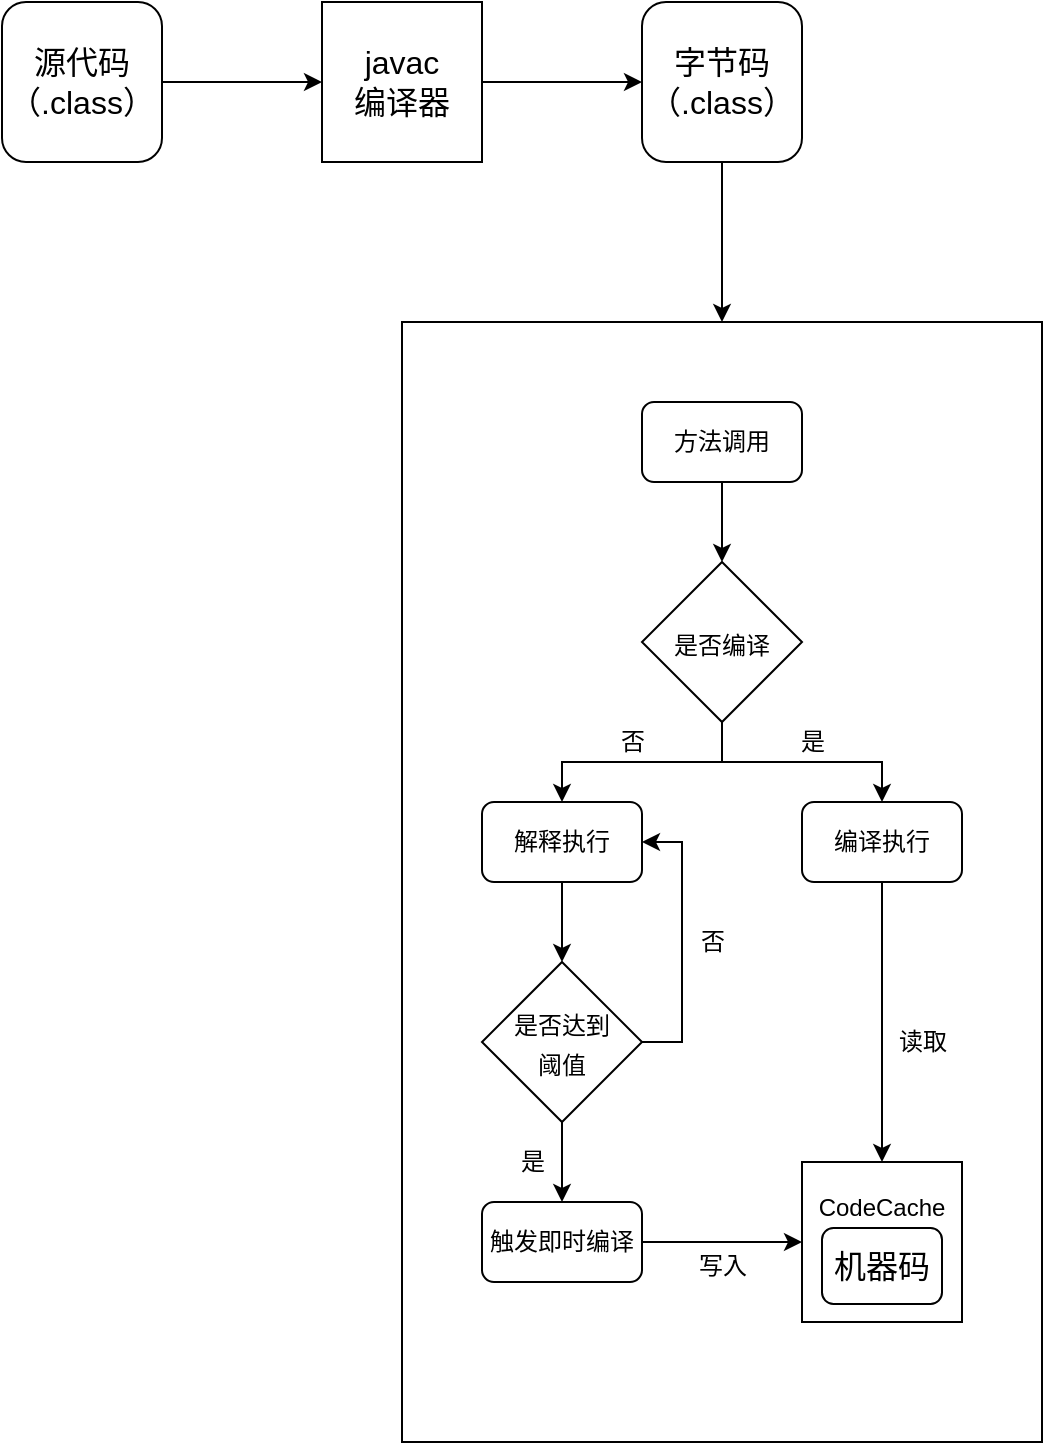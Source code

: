 <mxfile version="15.6.8" type="github">
  <diagram id="Ub3DfvRdjAp3-GLeFt8-" name="Page-1">
    <mxGraphModel dx="782" dy="436" grid="1" gridSize="10" guides="1" tooltips="1" connect="1" arrows="1" fold="1" page="1" pageScale="1" pageWidth="827" pageHeight="1169" math="0" shadow="0">
      <root>
        <mxCell id="0" />
        <mxCell id="1" parent="0" />
        <mxCell id="vuVCdyLOeT8IX-PdeQ5C-7" value="" style="edgeStyle=orthogonalEdgeStyle;rounded=0;orthogonalLoop=1;jettySize=auto;html=1;fontSize=16;" edge="1" parent="1" source="vuVCdyLOeT8IX-PdeQ5C-1" target="vuVCdyLOeT8IX-PdeQ5C-6">
          <mxGeometry relative="1" as="geometry" />
        </mxCell>
        <mxCell id="vuVCdyLOeT8IX-PdeQ5C-1" value="&lt;font style=&quot;font-size: 16px&quot;&gt;源代码&lt;br&gt;（.class）&lt;br&gt;&lt;/font&gt;" style="rounded=1;whiteSpace=wrap;html=1;" vertex="1" parent="1">
          <mxGeometry x="80" y="120" width="80" height="80" as="geometry" />
        </mxCell>
        <mxCell id="vuVCdyLOeT8IX-PdeQ5C-45" style="edgeStyle=orthogonalEdgeStyle;rounded=0;orthogonalLoop=1;jettySize=auto;html=1;fontSize=12;" edge="1" parent="1" source="vuVCdyLOeT8IX-PdeQ5C-2" target="vuVCdyLOeT8IX-PdeQ5C-42">
          <mxGeometry relative="1" as="geometry" />
        </mxCell>
        <mxCell id="vuVCdyLOeT8IX-PdeQ5C-2" value="&lt;font style=&quot;font-size: 16px&quot;&gt;字节码&lt;br&gt;（.class）&lt;/font&gt;" style="rounded=1;whiteSpace=wrap;html=1;" vertex="1" parent="1">
          <mxGeometry x="400" y="120" width="80" height="80" as="geometry" />
        </mxCell>
        <mxCell id="vuVCdyLOeT8IX-PdeQ5C-8" value="" style="edgeStyle=orthogonalEdgeStyle;rounded=0;orthogonalLoop=1;jettySize=auto;html=1;fontSize=16;" edge="1" parent="1" source="vuVCdyLOeT8IX-PdeQ5C-6" target="vuVCdyLOeT8IX-PdeQ5C-2">
          <mxGeometry relative="1" as="geometry" />
        </mxCell>
        <mxCell id="vuVCdyLOeT8IX-PdeQ5C-6" value="javac&lt;br&gt;编译器" style="rounded=0;whiteSpace=wrap;html=1;fontSize=16;" vertex="1" parent="1">
          <mxGeometry x="240" y="120" width="80" height="80" as="geometry" />
        </mxCell>
        <mxCell id="vuVCdyLOeT8IX-PdeQ5C-37" value="" style="group" vertex="1" connectable="0" parent="1">
          <mxGeometry x="270" y="320" width="330" height="520" as="geometry" />
        </mxCell>
        <mxCell id="vuVCdyLOeT8IX-PdeQ5C-42" value="" style="rounded=0;whiteSpace=wrap;html=1;fontSize=12;" vertex="1" parent="vuVCdyLOeT8IX-PdeQ5C-37">
          <mxGeometry x="10" y="-40" width="320" height="560" as="geometry" />
        </mxCell>
        <mxCell id="vuVCdyLOeT8IX-PdeQ5C-11" value="&lt;font style=&quot;font-size: 12px&quot;&gt;方法调用&lt;/font&gt;" style="rounded=1;whiteSpace=wrap;html=1;" vertex="1" parent="vuVCdyLOeT8IX-PdeQ5C-37">
          <mxGeometry x="130" width="80" height="40" as="geometry" />
        </mxCell>
        <mxCell id="vuVCdyLOeT8IX-PdeQ5C-12" value="&lt;font style=&quot;font-size: 12px&quot;&gt;是否编译&lt;/font&gt;" style="rhombus;whiteSpace=wrap;html=1;fontSize=16;" vertex="1" parent="vuVCdyLOeT8IX-PdeQ5C-37">
          <mxGeometry x="130" y="80" width="80" height="80" as="geometry" />
        </mxCell>
        <mxCell id="vuVCdyLOeT8IX-PdeQ5C-13" value="" style="edgeStyle=orthogonalEdgeStyle;rounded=0;orthogonalLoop=1;jettySize=auto;html=1;fontSize=16;" edge="1" parent="vuVCdyLOeT8IX-PdeQ5C-37" source="vuVCdyLOeT8IX-PdeQ5C-11" target="vuVCdyLOeT8IX-PdeQ5C-12">
          <mxGeometry relative="1" as="geometry" />
        </mxCell>
        <mxCell id="vuVCdyLOeT8IX-PdeQ5C-14" value="&lt;font style=&quot;font-size: 12px&quot;&gt;解释执行&lt;/font&gt;" style="rounded=1;whiteSpace=wrap;html=1;" vertex="1" parent="vuVCdyLOeT8IX-PdeQ5C-37">
          <mxGeometry x="50" y="200" width="80" height="40" as="geometry" />
        </mxCell>
        <mxCell id="vuVCdyLOeT8IX-PdeQ5C-32" style="edgeStyle=orthogonalEdgeStyle;rounded=0;orthogonalLoop=1;jettySize=auto;html=1;fontSize=12;" edge="1" parent="vuVCdyLOeT8IX-PdeQ5C-37" source="vuVCdyLOeT8IX-PdeQ5C-12" target="vuVCdyLOeT8IX-PdeQ5C-14">
          <mxGeometry relative="1" as="geometry" />
        </mxCell>
        <mxCell id="vuVCdyLOeT8IX-PdeQ5C-15" value="&lt;font style=&quot;font-size: 12px&quot;&gt;编译执行&lt;/font&gt;" style="rounded=1;whiteSpace=wrap;html=1;" vertex="1" parent="vuVCdyLOeT8IX-PdeQ5C-37">
          <mxGeometry x="210" y="200" width="80" height="40" as="geometry" />
        </mxCell>
        <mxCell id="vuVCdyLOeT8IX-PdeQ5C-30" style="edgeStyle=orthogonalEdgeStyle;rounded=0;orthogonalLoop=1;jettySize=auto;html=1;fontSize=12;" edge="1" parent="vuVCdyLOeT8IX-PdeQ5C-37" source="vuVCdyLOeT8IX-PdeQ5C-12" target="vuVCdyLOeT8IX-PdeQ5C-15">
          <mxGeometry relative="1" as="geometry" />
        </mxCell>
        <mxCell id="vuVCdyLOeT8IX-PdeQ5C-35" style="edgeStyle=orthogonalEdgeStyle;rounded=0;orthogonalLoop=1;jettySize=auto;html=1;fontSize=12;" edge="1" parent="vuVCdyLOeT8IX-PdeQ5C-37" source="vuVCdyLOeT8IX-PdeQ5C-16">
          <mxGeometry relative="1" as="geometry">
            <mxPoint x="130" y="220" as="targetPoint" />
            <Array as="points">
              <mxPoint x="150" y="320" />
              <mxPoint x="150" y="220" />
            </Array>
          </mxGeometry>
        </mxCell>
        <mxCell id="vuVCdyLOeT8IX-PdeQ5C-16" value="&lt;font style=&quot;font-size: 12px&quot;&gt;是否达到&lt;br&gt;阈值&lt;/font&gt;" style="rhombus;whiteSpace=wrap;html=1;fontSize=16;" vertex="1" parent="vuVCdyLOeT8IX-PdeQ5C-37">
          <mxGeometry x="50" y="280" width="80" height="80" as="geometry" />
        </mxCell>
        <mxCell id="vuVCdyLOeT8IX-PdeQ5C-19" value="" style="edgeStyle=orthogonalEdgeStyle;rounded=0;orthogonalLoop=1;jettySize=auto;html=1;fontSize=12;" edge="1" parent="vuVCdyLOeT8IX-PdeQ5C-37" source="vuVCdyLOeT8IX-PdeQ5C-14" target="vuVCdyLOeT8IX-PdeQ5C-16">
          <mxGeometry relative="1" as="geometry" />
        </mxCell>
        <mxCell id="vuVCdyLOeT8IX-PdeQ5C-17" value="&lt;font style=&quot;font-size: 12px&quot;&gt;触发即时编译&lt;/font&gt;" style="rounded=1;whiteSpace=wrap;html=1;" vertex="1" parent="vuVCdyLOeT8IX-PdeQ5C-37">
          <mxGeometry x="50" y="400" width="80" height="40" as="geometry" />
        </mxCell>
        <mxCell id="vuVCdyLOeT8IX-PdeQ5C-20" value="" style="edgeStyle=orthogonalEdgeStyle;rounded=0;orthogonalLoop=1;jettySize=auto;html=1;fontSize=12;" edge="1" parent="vuVCdyLOeT8IX-PdeQ5C-37" source="vuVCdyLOeT8IX-PdeQ5C-16" target="vuVCdyLOeT8IX-PdeQ5C-17">
          <mxGeometry relative="1" as="geometry" />
        </mxCell>
        <mxCell id="vuVCdyLOeT8IX-PdeQ5C-18" value="&lt;font style=&quot;font-size: 12px&quot;&gt;CodeCache&lt;br&gt;&lt;br&gt;&lt;br&gt;&lt;/font&gt;" style="rounded=0;whiteSpace=wrap;html=1;fontSize=16;" vertex="1" parent="vuVCdyLOeT8IX-PdeQ5C-37">
          <mxGeometry x="210" y="380" width="80" height="80" as="geometry" />
        </mxCell>
        <mxCell id="vuVCdyLOeT8IX-PdeQ5C-24" style="edgeStyle=orthogonalEdgeStyle;rounded=0;orthogonalLoop=1;jettySize=auto;html=1;fontSize=12;" edge="1" parent="vuVCdyLOeT8IX-PdeQ5C-37" source="vuVCdyLOeT8IX-PdeQ5C-15" target="vuVCdyLOeT8IX-PdeQ5C-18">
          <mxGeometry relative="1" as="geometry" />
        </mxCell>
        <mxCell id="vuVCdyLOeT8IX-PdeQ5C-21" value="" style="edgeStyle=orthogonalEdgeStyle;rounded=0;orthogonalLoop=1;jettySize=auto;html=1;fontSize=12;" edge="1" parent="vuVCdyLOeT8IX-PdeQ5C-37" source="vuVCdyLOeT8IX-PdeQ5C-17" target="vuVCdyLOeT8IX-PdeQ5C-18">
          <mxGeometry relative="1" as="geometry" />
        </mxCell>
        <mxCell id="vuVCdyLOeT8IX-PdeQ5C-25" value="读取" style="text;html=1;align=center;verticalAlign=middle;resizable=0;points=[];autosize=1;strokeColor=none;fillColor=none;fontSize=12;" vertex="1" parent="vuVCdyLOeT8IX-PdeQ5C-37">
          <mxGeometry x="250" y="310" width="40" height="20" as="geometry" />
        </mxCell>
        <mxCell id="vuVCdyLOeT8IX-PdeQ5C-27" value="写入" style="text;html=1;align=center;verticalAlign=middle;resizable=0;points=[];autosize=1;strokeColor=none;fillColor=none;fontSize=12;" vertex="1" parent="vuVCdyLOeT8IX-PdeQ5C-37">
          <mxGeometry x="150" y="422" width="40" height="20" as="geometry" />
        </mxCell>
        <mxCell id="vuVCdyLOeT8IX-PdeQ5C-28" value="是" style="text;html=1;align=center;verticalAlign=middle;resizable=0;points=[];autosize=1;strokeColor=none;fillColor=none;fontSize=12;" vertex="1" parent="vuVCdyLOeT8IX-PdeQ5C-37">
          <mxGeometry x="60" y="370" width="30" height="20" as="geometry" />
        </mxCell>
        <mxCell id="vuVCdyLOeT8IX-PdeQ5C-29" value="是" style="text;html=1;align=center;verticalAlign=middle;resizable=0;points=[];autosize=1;strokeColor=none;fillColor=none;fontSize=12;" vertex="1" parent="vuVCdyLOeT8IX-PdeQ5C-37">
          <mxGeometry x="200" y="160" width="30" height="20" as="geometry" />
        </mxCell>
        <mxCell id="vuVCdyLOeT8IX-PdeQ5C-33" value="否" style="text;html=1;align=center;verticalAlign=middle;resizable=0;points=[];autosize=1;strokeColor=none;fillColor=none;fontSize=12;" vertex="1" parent="vuVCdyLOeT8IX-PdeQ5C-37">
          <mxGeometry x="110" y="160" width="30" height="20" as="geometry" />
        </mxCell>
        <mxCell id="vuVCdyLOeT8IX-PdeQ5C-34" value="否" style="text;html=1;align=center;verticalAlign=middle;resizable=0;points=[];autosize=1;strokeColor=none;fillColor=none;fontSize=12;" vertex="1" parent="vuVCdyLOeT8IX-PdeQ5C-37">
          <mxGeometry x="150" y="260" width="30" height="20" as="geometry" />
        </mxCell>
        <mxCell id="vuVCdyLOeT8IX-PdeQ5C-3" value="&lt;span style=&quot;font-size: 16px&quot;&gt;机器码&lt;/span&gt;" style="rounded=1;whiteSpace=wrap;html=1;" vertex="1" parent="vuVCdyLOeT8IX-PdeQ5C-37">
          <mxGeometry x="220" y="413" width="60" height="38" as="geometry" />
        </mxCell>
      </root>
    </mxGraphModel>
  </diagram>
</mxfile>
